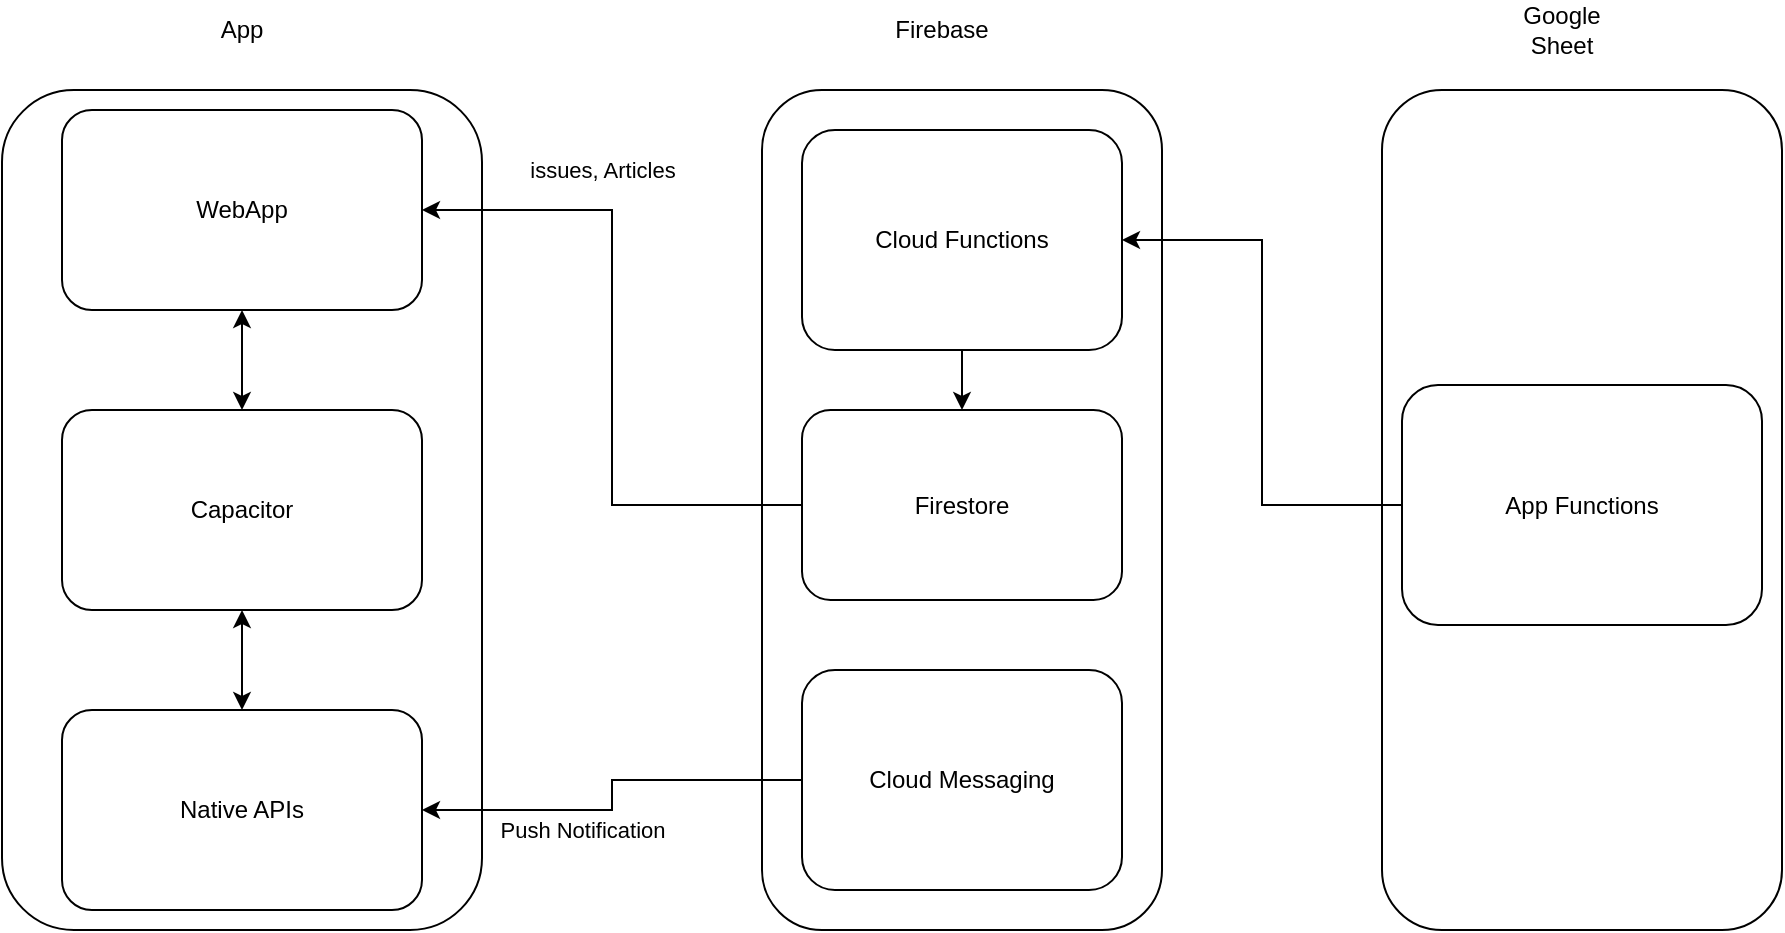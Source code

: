 <mxfile version="13.6.5">
    <diagram id="osde11GRSIQiSZlPj8c_" name="Page-1">
        <mxGraphModel dx="1169" dy="758" grid="1" gridSize="10" guides="1" tooltips="1" connect="1" arrows="1" fold="1" page="1" pageScale="1" pageWidth="827" pageHeight="1169" math="0" shadow="0">
            <root>
                <mxCell id="0"/>
                <mxCell id="1" parent="0"/>
                <mxCell id="2" value="" style="rounded=1;whiteSpace=wrap;html=1;" vertex="1" parent="1">
                    <mxGeometry x="10" y="140" width="240" height="420" as="geometry"/>
                </mxCell>
                <mxCell id="3" value="WebApp" style="rounded=1;whiteSpace=wrap;html=1;" vertex="1" parent="1">
                    <mxGeometry x="40" y="150" width="180" height="100" as="geometry"/>
                </mxCell>
                <mxCell id="11" style="edgeStyle=orthogonalEdgeStyle;rounded=0;orthogonalLoop=1;jettySize=auto;html=1;entryX=0.5;entryY=0;entryDx=0;entryDy=0;startArrow=classic;startFill=1;" edge="1" parent="1" source="4" target="5">
                    <mxGeometry relative="1" as="geometry"/>
                </mxCell>
                <mxCell id="12" style="edgeStyle=orthogonalEdgeStyle;rounded=0;orthogonalLoop=1;jettySize=auto;html=1;entryX=0.5;entryY=1;entryDx=0;entryDy=0;startArrow=classic;startFill=1;" edge="1" parent="1" source="4" target="3">
                    <mxGeometry relative="1" as="geometry"/>
                </mxCell>
                <mxCell id="4" value="Capacitor" style="rounded=1;whiteSpace=wrap;html=1;" vertex="1" parent="1">
                    <mxGeometry x="40" y="300" width="180" height="100" as="geometry"/>
                </mxCell>
                <mxCell id="5" value="Native APIs" style="rounded=1;whiteSpace=wrap;html=1;" vertex="1" parent="1">
                    <mxGeometry x="40" y="450" width="180" height="100" as="geometry"/>
                </mxCell>
                <mxCell id="6" value="" style="rounded=1;whiteSpace=wrap;html=1;" vertex="1" parent="1">
                    <mxGeometry x="390" y="140" width="200" height="420" as="geometry"/>
                </mxCell>
                <mxCell id="23" style="edgeStyle=orthogonalEdgeStyle;rounded=0;orthogonalLoop=1;jettySize=auto;html=1;entryX=0.5;entryY=0;entryDx=0;entryDy=0;startArrow=none;startFill=0;" edge="1" parent="1" source="9" target="16">
                    <mxGeometry relative="1" as="geometry"/>
                </mxCell>
                <mxCell id="9" value="Cloud Functions" style="rounded=1;whiteSpace=wrap;html=1;" vertex="1" parent="1">
                    <mxGeometry x="410" y="160" width="160" height="110" as="geometry"/>
                </mxCell>
                <mxCell id="10" value="Cloud Messaging" style="rounded=1;whiteSpace=wrap;html=1;" vertex="1" parent="1">
                    <mxGeometry x="410" y="430" width="160" height="110" as="geometry"/>
                </mxCell>
                <mxCell id="14" value="App" style="text;html=1;strokeColor=none;fillColor=none;align=center;verticalAlign=middle;whiteSpace=wrap;rounded=0;" vertex="1" parent="1">
                    <mxGeometry x="110" y="100" width="40" height="20" as="geometry"/>
                </mxCell>
                <mxCell id="15" value="Firebase" style="text;html=1;strokeColor=none;fillColor=none;align=center;verticalAlign=middle;whiteSpace=wrap;rounded=0;" vertex="1" parent="1">
                    <mxGeometry x="460" y="100" width="40" height="20" as="geometry"/>
                </mxCell>
                <mxCell id="7" style="edgeStyle=orthogonalEdgeStyle;rounded=0;orthogonalLoop=1;jettySize=auto;html=1;entryX=1;entryY=0.5;entryDx=0;entryDy=0;exitX=0;exitY=0.5;exitDx=0;exitDy=0;" edge="1" parent="1" source="10" target="5">
                    <mxGeometry relative="1" as="geometry"/>
                </mxCell>
                <mxCell id="8" value="Push Notification" style="edgeLabel;html=1;align=center;verticalAlign=middle;resizable=0;points=[];" vertex="1" connectable="0" parent="7">
                    <mxGeometry x="0.319" y="2" relative="1" as="geometry">
                        <mxPoint x="10" y="8" as="offset"/>
                    </mxGeometry>
                </mxCell>
                <mxCell id="17" style="edgeStyle=orthogonalEdgeStyle;rounded=0;orthogonalLoop=1;jettySize=auto;html=1;entryX=1;entryY=0.5;entryDx=0;entryDy=0;startArrow=none;startFill=0;" edge="1" parent="1" source="16" target="3">
                    <mxGeometry relative="1" as="geometry"/>
                </mxCell>
                <mxCell id="18" value="issues, Articles" style="edgeLabel;html=1;align=center;verticalAlign=middle;resizable=0;points=[];" vertex="1" connectable="0" parent="17">
                    <mxGeometry x="-0.533" y="2" relative="1" as="geometry">
                        <mxPoint x="-20.83" y="-169.5" as="offset"/>
                    </mxGeometry>
                </mxCell>
                <mxCell id="16" value="Firestore" style="rounded=1;whiteSpace=wrap;html=1;" vertex="1" parent="1">
                    <mxGeometry x="410" y="300" width="160" height="95" as="geometry"/>
                </mxCell>
                <mxCell id="19" value="" style="rounded=1;whiteSpace=wrap;html=1;" vertex="1" parent="1">
                    <mxGeometry x="700" y="140" width="200" height="420" as="geometry"/>
                </mxCell>
                <mxCell id="20" value="Google Sheet" style="text;html=1;strokeColor=none;fillColor=none;align=center;verticalAlign=middle;whiteSpace=wrap;rounded=0;" vertex="1" parent="1">
                    <mxGeometry x="770" y="100" width="40" height="20" as="geometry"/>
                </mxCell>
                <mxCell id="22" style="edgeStyle=orthogonalEdgeStyle;rounded=0;orthogonalLoop=1;jettySize=auto;html=1;entryX=1;entryY=0.5;entryDx=0;entryDy=0;startArrow=none;startFill=0;" edge="1" parent="1" source="21" target="9">
                    <mxGeometry relative="1" as="geometry"/>
                </mxCell>
                <mxCell id="21" value="App Functions" style="rounded=1;whiteSpace=wrap;html=1;" vertex="1" parent="1">
                    <mxGeometry x="710" y="287.5" width="180" height="120" as="geometry"/>
                </mxCell>
            </root>
        </mxGraphModel>
    </diagram>
</mxfile>